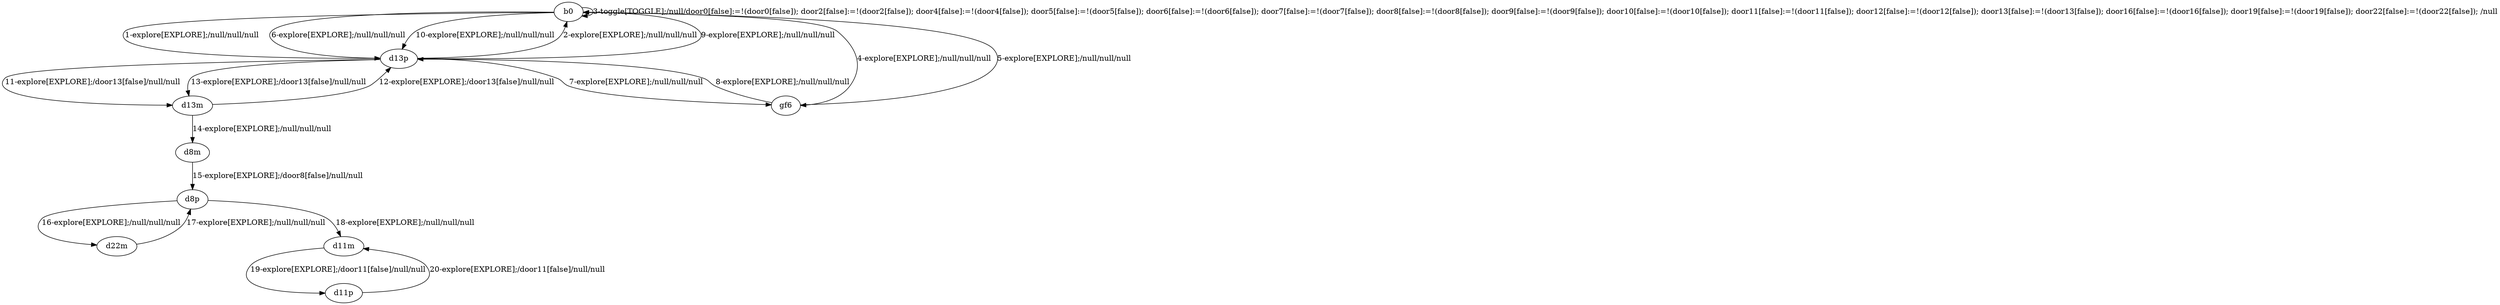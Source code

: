 # Total number of goals covered by this test: 1
# d11p --> d11m

digraph g {
"b0" -> "d13p" [label = "1-explore[EXPLORE];/null/null/null"];
"d13p" -> "b0" [label = "2-explore[EXPLORE];/null/null/null"];
"b0" -> "b0" [label = "3-toggle[TOGGLE];/null/door0[false]:=!(door0[false]); door2[false]:=!(door2[false]); door4[false]:=!(door4[false]); door5[false]:=!(door5[false]); door6[false]:=!(door6[false]); door7[false]:=!(door7[false]); door8[false]:=!(door8[false]); door9[false]:=!(door9[false]); door10[false]:=!(door10[false]); door11[false]:=!(door11[false]); door12[false]:=!(door12[false]); door13[false]:=!(door13[false]); door16[false]:=!(door16[false]); door19[false]:=!(door19[false]); door22[false]:=!(door22[false]); /null"];
"b0" -> "gf6" [label = "4-explore[EXPLORE];/null/null/null"];
"gf6" -> "b0" [label = "5-explore[EXPLORE];/null/null/null"];
"b0" -> "d13p" [label = "6-explore[EXPLORE];/null/null/null"];
"d13p" -> "gf6" [label = "7-explore[EXPLORE];/null/null/null"];
"gf6" -> "d13p" [label = "8-explore[EXPLORE];/null/null/null"];
"d13p" -> "b0" [label = "9-explore[EXPLORE];/null/null/null"];
"b0" -> "d13p" [label = "10-explore[EXPLORE];/null/null/null"];
"d13p" -> "d13m" [label = "11-explore[EXPLORE];/door13[false]/null/null"];
"d13m" -> "d13p" [label = "12-explore[EXPLORE];/door13[false]/null/null"];
"d13p" -> "d13m" [label = "13-explore[EXPLORE];/door13[false]/null/null"];
"d13m" -> "d8m" [label = "14-explore[EXPLORE];/null/null/null"];
"d8m" -> "d8p" [label = "15-explore[EXPLORE];/door8[false]/null/null"];
"d8p" -> "d22m" [label = "16-explore[EXPLORE];/null/null/null"];
"d22m" -> "d8p" [label = "17-explore[EXPLORE];/null/null/null"];
"d8p" -> "d11m" [label = "18-explore[EXPLORE];/null/null/null"];
"d11m" -> "d11p" [label = "19-explore[EXPLORE];/door11[false]/null/null"];
"d11p" -> "d11m" [label = "20-explore[EXPLORE];/door11[false]/null/null"];
}